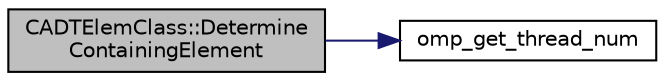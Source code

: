 digraph "CADTElemClass::DetermineContainingElement"
{
 // LATEX_PDF_SIZE
  edge [fontname="Helvetica",fontsize="10",labelfontname="Helvetica",labelfontsize="10"];
  node [fontname="Helvetica",fontsize="10",shape=record];
  rankdir="LR";
  Node1 [label="CADTElemClass::Determine\lContainingElement",height=0.2,width=0.4,color="black", fillcolor="grey75", style="filled", fontcolor="black",tooltip="Function, which determines the element that contains the given coordinate."];
  Node1 -> Node2 [color="midnightblue",fontsize="10",style="solid",fontname="Helvetica"];
  Node2 [label="omp_get_thread_num",height=0.2,width=0.4,color="black", fillcolor="white", style="filled",URL="$omp__structure_8hpp.html#aad63dd7e34961dbbd2e8774e7f6bc2d0",tooltip="Index of current thread, akin to MPI rank."];
}
